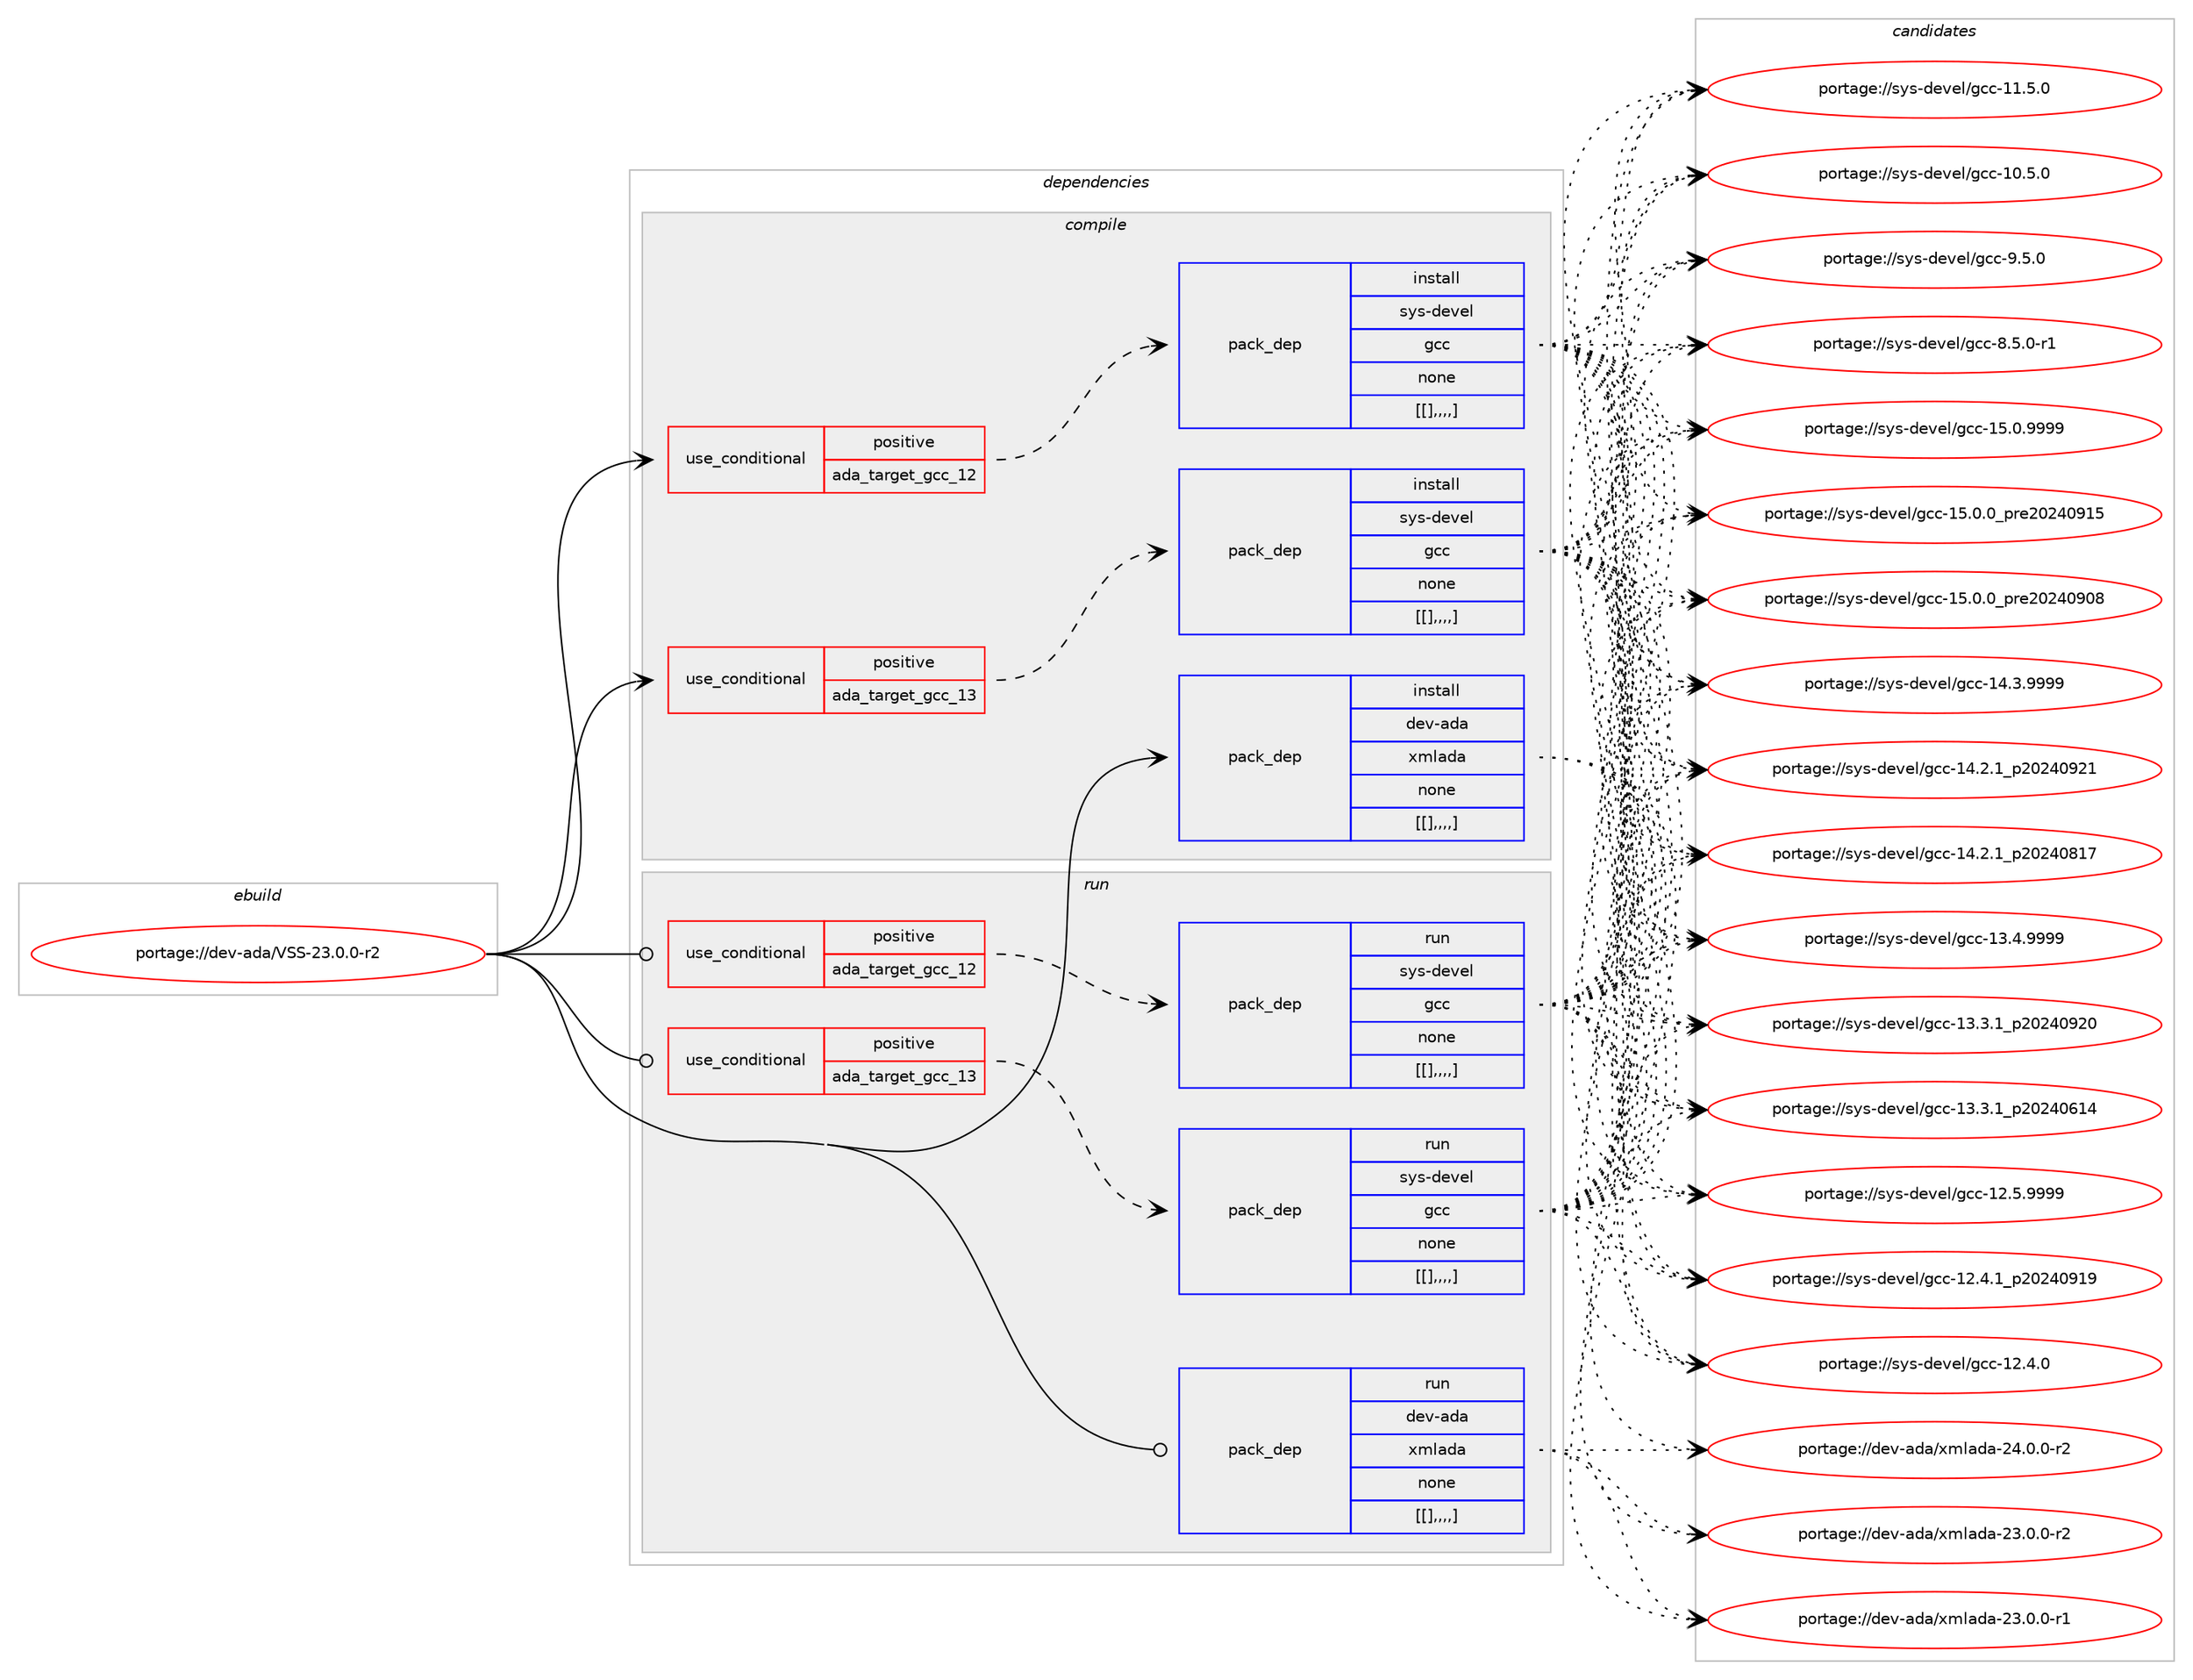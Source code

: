 digraph prolog {

# *************
# Graph options
# *************

newrank=true;
concentrate=true;
compound=true;
graph [rankdir=LR,fontname=Helvetica,fontsize=10,ranksep=1.5];#, ranksep=2.5, nodesep=0.2];
edge  [arrowhead=vee];
node  [fontname=Helvetica,fontsize=10];

# **********
# The ebuild
# **********

subgraph cluster_leftcol {
color=gray;
label=<<i>ebuild</i>>;
id [label="portage://dev-ada/VSS-23.0.0-r2", color=red, width=4, href="../dev-ada/VSS-23.0.0-r2.svg"];
}

# ****************
# The dependencies
# ****************

subgraph cluster_midcol {
color=gray;
label=<<i>dependencies</i>>;
subgraph cluster_compile {
fillcolor="#eeeeee";
style=filled;
label=<<i>compile</i>>;
subgraph cond16636 {
dependency62980 [label=<<TABLE BORDER="0" CELLBORDER="1" CELLSPACING="0" CELLPADDING="4"><TR><TD ROWSPAN="3" CELLPADDING="10">use_conditional</TD></TR><TR><TD>positive</TD></TR><TR><TD>ada_target_gcc_12</TD></TR></TABLE>>, shape=none, color=red];
subgraph pack45427 {
dependency62981 [label=<<TABLE BORDER="0" CELLBORDER="1" CELLSPACING="0" CELLPADDING="4" WIDTH="220"><TR><TD ROWSPAN="6" CELLPADDING="30">pack_dep</TD></TR><TR><TD WIDTH="110">install</TD></TR><TR><TD>sys-devel</TD></TR><TR><TD>gcc</TD></TR><TR><TD>none</TD></TR><TR><TD>[[],,,,]</TD></TR></TABLE>>, shape=none, color=blue];
}
dependency62980:e -> dependency62981:w [weight=20,style="dashed",arrowhead="vee"];
}
id:e -> dependency62980:w [weight=20,style="solid",arrowhead="vee"];
subgraph cond16637 {
dependency62982 [label=<<TABLE BORDER="0" CELLBORDER="1" CELLSPACING="0" CELLPADDING="4"><TR><TD ROWSPAN="3" CELLPADDING="10">use_conditional</TD></TR><TR><TD>positive</TD></TR><TR><TD>ada_target_gcc_13</TD></TR></TABLE>>, shape=none, color=red];
subgraph pack45428 {
dependency62983 [label=<<TABLE BORDER="0" CELLBORDER="1" CELLSPACING="0" CELLPADDING="4" WIDTH="220"><TR><TD ROWSPAN="6" CELLPADDING="30">pack_dep</TD></TR><TR><TD WIDTH="110">install</TD></TR><TR><TD>sys-devel</TD></TR><TR><TD>gcc</TD></TR><TR><TD>none</TD></TR><TR><TD>[[],,,,]</TD></TR></TABLE>>, shape=none, color=blue];
}
dependency62982:e -> dependency62983:w [weight=20,style="dashed",arrowhead="vee"];
}
id:e -> dependency62982:w [weight=20,style="solid",arrowhead="vee"];
subgraph pack45429 {
dependency62984 [label=<<TABLE BORDER="0" CELLBORDER="1" CELLSPACING="0" CELLPADDING="4" WIDTH="220"><TR><TD ROWSPAN="6" CELLPADDING="30">pack_dep</TD></TR><TR><TD WIDTH="110">install</TD></TR><TR><TD>dev-ada</TD></TR><TR><TD>xmlada</TD></TR><TR><TD>none</TD></TR><TR><TD>[[],,,,]</TD></TR></TABLE>>, shape=none, color=blue];
}
id:e -> dependency62984:w [weight=20,style="solid",arrowhead="vee"];
}
subgraph cluster_compileandrun {
fillcolor="#eeeeee";
style=filled;
label=<<i>compile and run</i>>;
}
subgraph cluster_run {
fillcolor="#eeeeee";
style=filled;
label=<<i>run</i>>;
subgraph cond16638 {
dependency62985 [label=<<TABLE BORDER="0" CELLBORDER="1" CELLSPACING="0" CELLPADDING="4"><TR><TD ROWSPAN="3" CELLPADDING="10">use_conditional</TD></TR><TR><TD>positive</TD></TR><TR><TD>ada_target_gcc_12</TD></TR></TABLE>>, shape=none, color=red];
subgraph pack45430 {
dependency62986 [label=<<TABLE BORDER="0" CELLBORDER="1" CELLSPACING="0" CELLPADDING="4" WIDTH="220"><TR><TD ROWSPAN="6" CELLPADDING="30">pack_dep</TD></TR><TR><TD WIDTH="110">run</TD></TR><TR><TD>sys-devel</TD></TR><TR><TD>gcc</TD></TR><TR><TD>none</TD></TR><TR><TD>[[],,,,]</TD></TR></TABLE>>, shape=none, color=blue];
}
dependency62985:e -> dependency62986:w [weight=20,style="dashed",arrowhead="vee"];
}
id:e -> dependency62985:w [weight=20,style="solid",arrowhead="odot"];
subgraph cond16639 {
dependency62987 [label=<<TABLE BORDER="0" CELLBORDER="1" CELLSPACING="0" CELLPADDING="4"><TR><TD ROWSPAN="3" CELLPADDING="10">use_conditional</TD></TR><TR><TD>positive</TD></TR><TR><TD>ada_target_gcc_13</TD></TR></TABLE>>, shape=none, color=red];
subgraph pack45431 {
dependency62988 [label=<<TABLE BORDER="0" CELLBORDER="1" CELLSPACING="0" CELLPADDING="4" WIDTH="220"><TR><TD ROWSPAN="6" CELLPADDING="30">pack_dep</TD></TR><TR><TD WIDTH="110">run</TD></TR><TR><TD>sys-devel</TD></TR><TR><TD>gcc</TD></TR><TR><TD>none</TD></TR><TR><TD>[[],,,,]</TD></TR></TABLE>>, shape=none, color=blue];
}
dependency62987:e -> dependency62988:w [weight=20,style="dashed",arrowhead="vee"];
}
id:e -> dependency62987:w [weight=20,style="solid",arrowhead="odot"];
subgraph pack45432 {
dependency62989 [label=<<TABLE BORDER="0" CELLBORDER="1" CELLSPACING="0" CELLPADDING="4" WIDTH="220"><TR><TD ROWSPAN="6" CELLPADDING="30">pack_dep</TD></TR><TR><TD WIDTH="110">run</TD></TR><TR><TD>dev-ada</TD></TR><TR><TD>xmlada</TD></TR><TR><TD>none</TD></TR><TR><TD>[[],,,,]</TD></TR></TABLE>>, shape=none, color=blue];
}
id:e -> dependency62989:w [weight=20,style="solid",arrowhead="odot"];
}
}

# **************
# The candidates
# **************

subgraph cluster_choices {
rank=same;
color=gray;
label=<<i>candidates</i>>;

subgraph choice45427 {
color=black;
nodesep=1;
choice1151211154510010111810110847103999945495346484657575757 [label="portage://sys-devel/gcc-15.0.9999", color=red, width=4,href="../sys-devel/gcc-15.0.9999.svg"];
choice1151211154510010111810110847103999945495346484648951121141015048505248574953 [label="portage://sys-devel/gcc-15.0.0_pre20240915", color=red, width=4,href="../sys-devel/gcc-15.0.0_pre20240915.svg"];
choice1151211154510010111810110847103999945495346484648951121141015048505248574856 [label="portage://sys-devel/gcc-15.0.0_pre20240908", color=red, width=4,href="../sys-devel/gcc-15.0.0_pre20240908.svg"];
choice1151211154510010111810110847103999945495246514657575757 [label="portage://sys-devel/gcc-14.3.9999", color=red, width=4,href="../sys-devel/gcc-14.3.9999.svg"];
choice1151211154510010111810110847103999945495246504649951125048505248575049 [label="portage://sys-devel/gcc-14.2.1_p20240921", color=red, width=4,href="../sys-devel/gcc-14.2.1_p20240921.svg"];
choice1151211154510010111810110847103999945495246504649951125048505248564955 [label="portage://sys-devel/gcc-14.2.1_p20240817", color=red, width=4,href="../sys-devel/gcc-14.2.1_p20240817.svg"];
choice1151211154510010111810110847103999945495146524657575757 [label="portage://sys-devel/gcc-13.4.9999", color=red, width=4,href="../sys-devel/gcc-13.4.9999.svg"];
choice1151211154510010111810110847103999945495146514649951125048505248575048 [label="portage://sys-devel/gcc-13.3.1_p20240920", color=red, width=4,href="../sys-devel/gcc-13.3.1_p20240920.svg"];
choice1151211154510010111810110847103999945495146514649951125048505248544952 [label="portage://sys-devel/gcc-13.3.1_p20240614", color=red, width=4,href="../sys-devel/gcc-13.3.1_p20240614.svg"];
choice1151211154510010111810110847103999945495046534657575757 [label="portage://sys-devel/gcc-12.5.9999", color=red, width=4,href="../sys-devel/gcc-12.5.9999.svg"];
choice1151211154510010111810110847103999945495046524649951125048505248574957 [label="portage://sys-devel/gcc-12.4.1_p20240919", color=red, width=4,href="../sys-devel/gcc-12.4.1_p20240919.svg"];
choice1151211154510010111810110847103999945495046524648 [label="portage://sys-devel/gcc-12.4.0", color=red, width=4,href="../sys-devel/gcc-12.4.0.svg"];
choice1151211154510010111810110847103999945494946534648 [label="portage://sys-devel/gcc-11.5.0", color=red, width=4,href="../sys-devel/gcc-11.5.0.svg"];
choice1151211154510010111810110847103999945494846534648 [label="portage://sys-devel/gcc-10.5.0", color=red, width=4,href="../sys-devel/gcc-10.5.0.svg"];
choice11512111545100101118101108471039999455746534648 [label="portage://sys-devel/gcc-9.5.0", color=red, width=4,href="../sys-devel/gcc-9.5.0.svg"];
choice115121115451001011181011084710399994556465346484511449 [label="portage://sys-devel/gcc-8.5.0-r1", color=red, width=4,href="../sys-devel/gcc-8.5.0-r1.svg"];
dependency62981:e -> choice1151211154510010111810110847103999945495346484657575757:w [style=dotted,weight="100"];
dependency62981:e -> choice1151211154510010111810110847103999945495346484648951121141015048505248574953:w [style=dotted,weight="100"];
dependency62981:e -> choice1151211154510010111810110847103999945495346484648951121141015048505248574856:w [style=dotted,weight="100"];
dependency62981:e -> choice1151211154510010111810110847103999945495246514657575757:w [style=dotted,weight="100"];
dependency62981:e -> choice1151211154510010111810110847103999945495246504649951125048505248575049:w [style=dotted,weight="100"];
dependency62981:e -> choice1151211154510010111810110847103999945495246504649951125048505248564955:w [style=dotted,weight="100"];
dependency62981:e -> choice1151211154510010111810110847103999945495146524657575757:w [style=dotted,weight="100"];
dependency62981:e -> choice1151211154510010111810110847103999945495146514649951125048505248575048:w [style=dotted,weight="100"];
dependency62981:e -> choice1151211154510010111810110847103999945495146514649951125048505248544952:w [style=dotted,weight="100"];
dependency62981:e -> choice1151211154510010111810110847103999945495046534657575757:w [style=dotted,weight="100"];
dependency62981:e -> choice1151211154510010111810110847103999945495046524649951125048505248574957:w [style=dotted,weight="100"];
dependency62981:e -> choice1151211154510010111810110847103999945495046524648:w [style=dotted,weight="100"];
dependency62981:e -> choice1151211154510010111810110847103999945494946534648:w [style=dotted,weight="100"];
dependency62981:e -> choice1151211154510010111810110847103999945494846534648:w [style=dotted,weight="100"];
dependency62981:e -> choice11512111545100101118101108471039999455746534648:w [style=dotted,weight="100"];
dependency62981:e -> choice115121115451001011181011084710399994556465346484511449:w [style=dotted,weight="100"];
}
subgraph choice45428 {
color=black;
nodesep=1;
choice1151211154510010111810110847103999945495346484657575757 [label="portage://sys-devel/gcc-15.0.9999", color=red, width=4,href="../sys-devel/gcc-15.0.9999.svg"];
choice1151211154510010111810110847103999945495346484648951121141015048505248574953 [label="portage://sys-devel/gcc-15.0.0_pre20240915", color=red, width=4,href="../sys-devel/gcc-15.0.0_pre20240915.svg"];
choice1151211154510010111810110847103999945495346484648951121141015048505248574856 [label="portage://sys-devel/gcc-15.0.0_pre20240908", color=red, width=4,href="../sys-devel/gcc-15.0.0_pre20240908.svg"];
choice1151211154510010111810110847103999945495246514657575757 [label="portage://sys-devel/gcc-14.3.9999", color=red, width=4,href="../sys-devel/gcc-14.3.9999.svg"];
choice1151211154510010111810110847103999945495246504649951125048505248575049 [label="portage://sys-devel/gcc-14.2.1_p20240921", color=red, width=4,href="../sys-devel/gcc-14.2.1_p20240921.svg"];
choice1151211154510010111810110847103999945495246504649951125048505248564955 [label="portage://sys-devel/gcc-14.2.1_p20240817", color=red, width=4,href="../sys-devel/gcc-14.2.1_p20240817.svg"];
choice1151211154510010111810110847103999945495146524657575757 [label="portage://sys-devel/gcc-13.4.9999", color=red, width=4,href="../sys-devel/gcc-13.4.9999.svg"];
choice1151211154510010111810110847103999945495146514649951125048505248575048 [label="portage://sys-devel/gcc-13.3.1_p20240920", color=red, width=4,href="../sys-devel/gcc-13.3.1_p20240920.svg"];
choice1151211154510010111810110847103999945495146514649951125048505248544952 [label="portage://sys-devel/gcc-13.3.1_p20240614", color=red, width=4,href="../sys-devel/gcc-13.3.1_p20240614.svg"];
choice1151211154510010111810110847103999945495046534657575757 [label="portage://sys-devel/gcc-12.5.9999", color=red, width=4,href="../sys-devel/gcc-12.5.9999.svg"];
choice1151211154510010111810110847103999945495046524649951125048505248574957 [label="portage://sys-devel/gcc-12.4.1_p20240919", color=red, width=4,href="../sys-devel/gcc-12.4.1_p20240919.svg"];
choice1151211154510010111810110847103999945495046524648 [label="portage://sys-devel/gcc-12.4.0", color=red, width=4,href="../sys-devel/gcc-12.4.0.svg"];
choice1151211154510010111810110847103999945494946534648 [label="portage://sys-devel/gcc-11.5.0", color=red, width=4,href="../sys-devel/gcc-11.5.0.svg"];
choice1151211154510010111810110847103999945494846534648 [label="portage://sys-devel/gcc-10.5.0", color=red, width=4,href="../sys-devel/gcc-10.5.0.svg"];
choice11512111545100101118101108471039999455746534648 [label="portage://sys-devel/gcc-9.5.0", color=red, width=4,href="../sys-devel/gcc-9.5.0.svg"];
choice115121115451001011181011084710399994556465346484511449 [label="portage://sys-devel/gcc-8.5.0-r1", color=red, width=4,href="../sys-devel/gcc-8.5.0-r1.svg"];
dependency62983:e -> choice1151211154510010111810110847103999945495346484657575757:w [style=dotted,weight="100"];
dependency62983:e -> choice1151211154510010111810110847103999945495346484648951121141015048505248574953:w [style=dotted,weight="100"];
dependency62983:e -> choice1151211154510010111810110847103999945495346484648951121141015048505248574856:w [style=dotted,weight="100"];
dependency62983:e -> choice1151211154510010111810110847103999945495246514657575757:w [style=dotted,weight="100"];
dependency62983:e -> choice1151211154510010111810110847103999945495246504649951125048505248575049:w [style=dotted,weight="100"];
dependency62983:e -> choice1151211154510010111810110847103999945495246504649951125048505248564955:w [style=dotted,weight="100"];
dependency62983:e -> choice1151211154510010111810110847103999945495146524657575757:w [style=dotted,weight="100"];
dependency62983:e -> choice1151211154510010111810110847103999945495146514649951125048505248575048:w [style=dotted,weight="100"];
dependency62983:e -> choice1151211154510010111810110847103999945495146514649951125048505248544952:w [style=dotted,weight="100"];
dependency62983:e -> choice1151211154510010111810110847103999945495046534657575757:w [style=dotted,weight="100"];
dependency62983:e -> choice1151211154510010111810110847103999945495046524649951125048505248574957:w [style=dotted,weight="100"];
dependency62983:e -> choice1151211154510010111810110847103999945495046524648:w [style=dotted,weight="100"];
dependency62983:e -> choice1151211154510010111810110847103999945494946534648:w [style=dotted,weight="100"];
dependency62983:e -> choice1151211154510010111810110847103999945494846534648:w [style=dotted,weight="100"];
dependency62983:e -> choice11512111545100101118101108471039999455746534648:w [style=dotted,weight="100"];
dependency62983:e -> choice115121115451001011181011084710399994556465346484511449:w [style=dotted,weight="100"];
}
subgraph choice45429 {
color=black;
nodesep=1;
choice100101118459710097471201091089710097455052464846484511450 [label="portage://dev-ada/xmlada-24.0.0-r2", color=red, width=4,href="../dev-ada/xmlada-24.0.0-r2.svg"];
choice100101118459710097471201091089710097455051464846484511450 [label="portage://dev-ada/xmlada-23.0.0-r2", color=red, width=4,href="../dev-ada/xmlada-23.0.0-r2.svg"];
choice100101118459710097471201091089710097455051464846484511449 [label="portage://dev-ada/xmlada-23.0.0-r1", color=red, width=4,href="../dev-ada/xmlada-23.0.0-r1.svg"];
dependency62984:e -> choice100101118459710097471201091089710097455052464846484511450:w [style=dotted,weight="100"];
dependency62984:e -> choice100101118459710097471201091089710097455051464846484511450:w [style=dotted,weight="100"];
dependency62984:e -> choice100101118459710097471201091089710097455051464846484511449:w [style=dotted,weight="100"];
}
subgraph choice45430 {
color=black;
nodesep=1;
choice1151211154510010111810110847103999945495346484657575757 [label="portage://sys-devel/gcc-15.0.9999", color=red, width=4,href="../sys-devel/gcc-15.0.9999.svg"];
choice1151211154510010111810110847103999945495346484648951121141015048505248574953 [label="portage://sys-devel/gcc-15.0.0_pre20240915", color=red, width=4,href="../sys-devel/gcc-15.0.0_pre20240915.svg"];
choice1151211154510010111810110847103999945495346484648951121141015048505248574856 [label="portage://sys-devel/gcc-15.0.0_pre20240908", color=red, width=4,href="../sys-devel/gcc-15.0.0_pre20240908.svg"];
choice1151211154510010111810110847103999945495246514657575757 [label="portage://sys-devel/gcc-14.3.9999", color=red, width=4,href="../sys-devel/gcc-14.3.9999.svg"];
choice1151211154510010111810110847103999945495246504649951125048505248575049 [label="portage://sys-devel/gcc-14.2.1_p20240921", color=red, width=4,href="../sys-devel/gcc-14.2.1_p20240921.svg"];
choice1151211154510010111810110847103999945495246504649951125048505248564955 [label="portage://sys-devel/gcc-14.2.1_p20240817", color=red, width=4,href="../sys-devel/gcc-14.2.1_p20240817.svg"];
choice1151211154510010111810110847103999945495146524657575757 [label="portage://sys-devel/gcc-13.4.9999", color=red, width=4,href="../sys-devel/gcc-13.4.9999.svg"];
choice1151211154510010111810110847103999945495146514649951125048505248575048 [label="portage://sys-devel/gcc-13.3.1_p20240920", color=red, width=4,href="../sys-devel/gcc-13.3.1_p20240920.svg"];
choice1151211154510010111810110847103999945495146514649951125048505248544952 [label="portage://sys-devel/gcc-13.3.1_p20240614", color=red, width=4,href="../sys-devel/gcc-13.3.1_p20240614.svg"];
choice1151211154510010111810110847103999945495046534657575757 [label="portage://sys-devel/gcc-12.5.9999", color=red, width=4,href="../sys-devel/gcc-12.5.9999.svg"];
choice1151211154510010111810110847103999945495046524649951125048505248574957 [label="portage://sys-devel/gcc-12.4.1_p20240919", color=red, width=4,href="../sys-devel/gcc-12.4.1_p20240919.svg"];
choice1151211154510010111810110847103999945495046524648 [label="portage://sys-devel/gcc-12.4.0", color=red, width=4,href="../sys-devel/gcc-12.4.0.svg"];
choice1151211154510010111810110847103999945494946534648 [label="portage://sys-devel/gcc-11.5.0", color=red, width=4,href="../sys-devel/gcc-11.5.0.svg"];
choice1151211154510010111810110847103999945494846534648 [label="portage://sys-devel/gcc-10.5.0", color=red, width=4,href="../sys-devel/gcc-10.5.0.svg"];
choice11512111545100101118101108471039999455746534648 [label="portage://sys-devel/gcc-9.5.0", color=red, width=4,href="../sys-devel/gcc-9.5.0.svg"];
choice115121115451001011181011084710399994556465346484511449 [label="portage://sys-devel/gcc-8.5.0-r1", color=red, width=4,href="../sys-devel/gcc-8.5.0-r1.svg"];
dependency62986:e -> choice1151211154510010111810110847103999945495346484657575757:w [style=dotted,weight="100"];
dependency62986:e -> choice1151211154510010111810110847103999945495346484648951121141015048505248574953:w [style=dotted,weight="100"];
dependency62986:e -> choice1151211154510010111810110847103999945495346484648951121141015048505248574856:w [style=dotted,weight="100"];
dependency62986:e -> choice1151211154510010111810110847103999945495246514657575757:w [style=dotted,weight="100"];
dependency62986:e -> choice1151211154510010111810110847103999945495246504649951125048505248575049:w [style=dotted,weight="100"];
dependency62986:e -> choice1151211154510010111810110847103999945495246504649951125048505248564955:w [style=dotted,weight="100"];
dependency62986:e -> choice1151211154510010111810110847103999945495146524657575757:w [style=dotted,weight="100"];
dependency62986:e -> choice1151211154510010111810110847103999945495146514649951125048505248575048:w [style=dotted,weight="100"];
dependency62986:e -> choice1151211154510010111810110847103999945495146514649951125048505248544952:w [style=dotted,weight="100"];
dependency62986:e -> choice1151211154510010111810110847103999945495046534657575757:w [style=dotted,weight="100"];
dependency62986:e -> choice1151211154510010111810110847103999945495046524649951125048505248574957:w [style=dotted,weight="100"];
dependency62986:e -> choice1151211154510010111810110847103999945495046524648:w [style=dotted,weight="100"];
dependency62986:e -> choice1151211154510010111810110847103999945494946534648:w [style=dotted,weight="100"];
dependency62986:e -> choice1151211154510010111810110847103999945494846534648:w [style=dotted,weight="100"];
dependency62986:e -> choice11512111545100101118101108471039999455746534648:w [style=dotted,weight="100"];
dependency62986:e -> choice115121115451001011181011084710399994556465346484511449:w [style=dotted,weight="100"];
}
subgraph choice45431 {
color=black;
nodesep=1;
choice1151211154510010111810110847103999945495346484657575757 [label="portage://sys-devel/gcc-15.0.9999", color=red, width=4,href="../sys-devel/gcc-15.0.9999.svg"];
choice1151211154510010111810110847103999945495346484648951121141015048505248574953 [label="portage://sys-devel/gcc-15.0.0_pre20240915", color=red, width=4,href="../sys-devel/gcc-15.0.0_pre20240915.svg"];
choice1151211154510010111810110847103999945495346484648951121141015048505248574856 [label="portage://sys-devel/gcc-15.0.0_pre20240908", color=red, width=4,href="../sys-devel/gcc-15.0.0_pre20240908.svg"];
choice1151211154510010111810110847103999945495246514657575757 [label="portage://sys-devel/gcc-14.3.9999", color=red, width=4,href="../sys-devel/gcc-14.3.9999.svg"];
choice1151211154510010111810110847103999945495246504649951125048505248575049 [label="portage://sys-devel/gcc-14.2.1_p20240921", color=red, width=4,href="../sys-devel/gcc-14.2.1_p20240921.svg"];
choice1151211154510010111810110847103999945495246504649951125048505248564955 [label="portage://sys-devel/gcc-14.2.1_p20240817", color=red, width=4,href="../sys-devel/gcc-14.2.1_p20240817.svg"];
choice1151211154510010111810110847103999945495146524657575757 [label="portage://sys-devel/gcc-13.4.9999", color=red, width=4,href="../sys-devel/gcc-13.4.9999.svg"];
choice1151211154510010111810110847103999945495146514649951125048505248575048 [label="portage://sys-devel/gcc-13.3.1_p20240920", color=red, width=4,href="../sys-devel/gcc-13.3.1_p20240920.svg"];
choice1151211154510010111810110847103999945495146514649951125048505248544952 [label="portage://sys-devel/gcc-13.3.1_p20240614", color=red, width=4,href="../sys-devel/gcc-13.3.1_p20240614.svg"];
choice1151211154510010111810110847103999945495046534657575757 [label="portage://sys-devel/gcc-12.5.9999", color=red, width=4,href="../sys-devel/gcc-12.5.9999.svg"];
choice1151211154510010111810110847103999945495046524649951125048505248574957 [label="portage://sys-devel/gcc-12.4.1_p20240919", color=red, width=4,href="../sys-devel/gcc-12.4.1_p20240919.svg"];
choice1151211154510010111810110847103999945495046524648 [label="portage://sys-devel/gcc-12.4.0", color=red, width=4,href="../sys-devel/gcc-12.4.0.svg"];
choice1151211154510010111810110847103999945494946534648 [label="portage://sys-devel/gcc-11.5.0", color=red, width=4,href="../sys-devel/gcc-11.5.0.svg"];
choice1151211154510010111810110847103999945494846534648 [label="portage://sys-devel/gcc-10.5.0", color=red, width=4,href="../sys-devel/gcc-10.5.0.svg"];
choice11512111545100101118101108471039999455746534648 [label="portage://sys-devel/gcc-9.5.0", color=red, width=4,href="../sys-devel/gcc-9.5.0.svg"];
choice115121115451001011181011084710399994556465346484511449 [label="portage://sys-devel/gcc-8.5.0-r1", color=red, width=4,href="../sys-devel/gcc-8.5.0-r1.svg"];
dependency62988:e -> choice1151211154510010111810110847103999945495346484657575757:w [style=dotted,weight="100"];
dependency62988:e -> choice1151211154510010111810110847103999945495346484648951121141015048505248574953:w [style=dotted,weight="100"];
dependency62988:e -> choice1151211154510010111810110847103999945495346484648951121141015048505248574856:w [style=dotted,weight="100"];
dependency62988:e -> choice1151211154510010111810110847103999945495246514657575757:w [style=dotted,weight="100"];
dependency62988:e -> choice1151211154510010111810110847103999945495246504649951125048505248575049:w [style=dotted,weight="100"];
dependency62988:e -> choice1151211154510010111810110847103999945495246504649951125048505248564955:w [style=dotted,weight="100"];
dependency62988:e -> choice1151211154510010111810110847103999945495146524657575757:w [style=dotted,weight="100"];
dependency62988:e -> choice1151211154510010111810110847103999945495146514649951125048505248575048:w [style=dotted,weight="100"];
dependency62988:e -> choice1151211154510010111810110847103999945495146514649951125048505248544952:w [style=dotted,weight="100"];
dependency62988:e -> choice1151211154510010111810110847103999945495046534657575757:w [style=dotted,weight="100"];
dependency62988:e -> choice1151211154510010111810110847103999945495046524649951125048505248574957:w [style=dotted,weight="100"];
dependency62988:e -> choice1151211154510010111810110847103999945495046524648:w [style=dotted,weight="100"];
dependency62988:e -> choice1151211154510010111810110847103999945494946534648:w [style=dotted,weight="100"];
dependency62988:e -> choice1151211154510010111810110847103999945494846534648:w [style=dotted,weight="100"];
dependency62988:e -> choice11512111545100101118101108471039999455746534648:w [style=dotted,weight="100"];
dependency62988:e -> choice115121115451001011181011084710399994556465346484511449:w [style=dotted,weight="100"];
}
subgraph choice45432 {
color=black;
nodesep=1;
choice100101118459710097471201091089710097455052464846484511450 [label="portage://dev-ada/xmlada-24.0.0-r2", color=red, width=4,href="../dev-ada/xmlada-24.0.0-r2.svg"];
choice100101118459710097471201091089710097455051464846484511450 [label="portage://dev-ada/xmlada-23.0.0-r2", color=red, width=4,href="../dev-ada/xmlada-23.0.0-r2.svg"];
choice100101118459710097471201091089710097455051464846484511449 [label="portage://dev-ada/xmlada-23.0.0-r1", color=red, width=4,href="../dev-ada/xmlada-23.0.0-r1.svg"];
dependency62989:e -> choice100101118459710097471201091089710097455052464846484511450:w [style=dotted,weight="100"];
dependency62989:e -> choice100101118459710097471201091089710097455051464846484511450:w [style=dotted,weight="100"];
dependency62989:e -> choice100101118459710097471201091089710097455051464846484511449:w [style=dotted,weight="100"];
}
}

}
